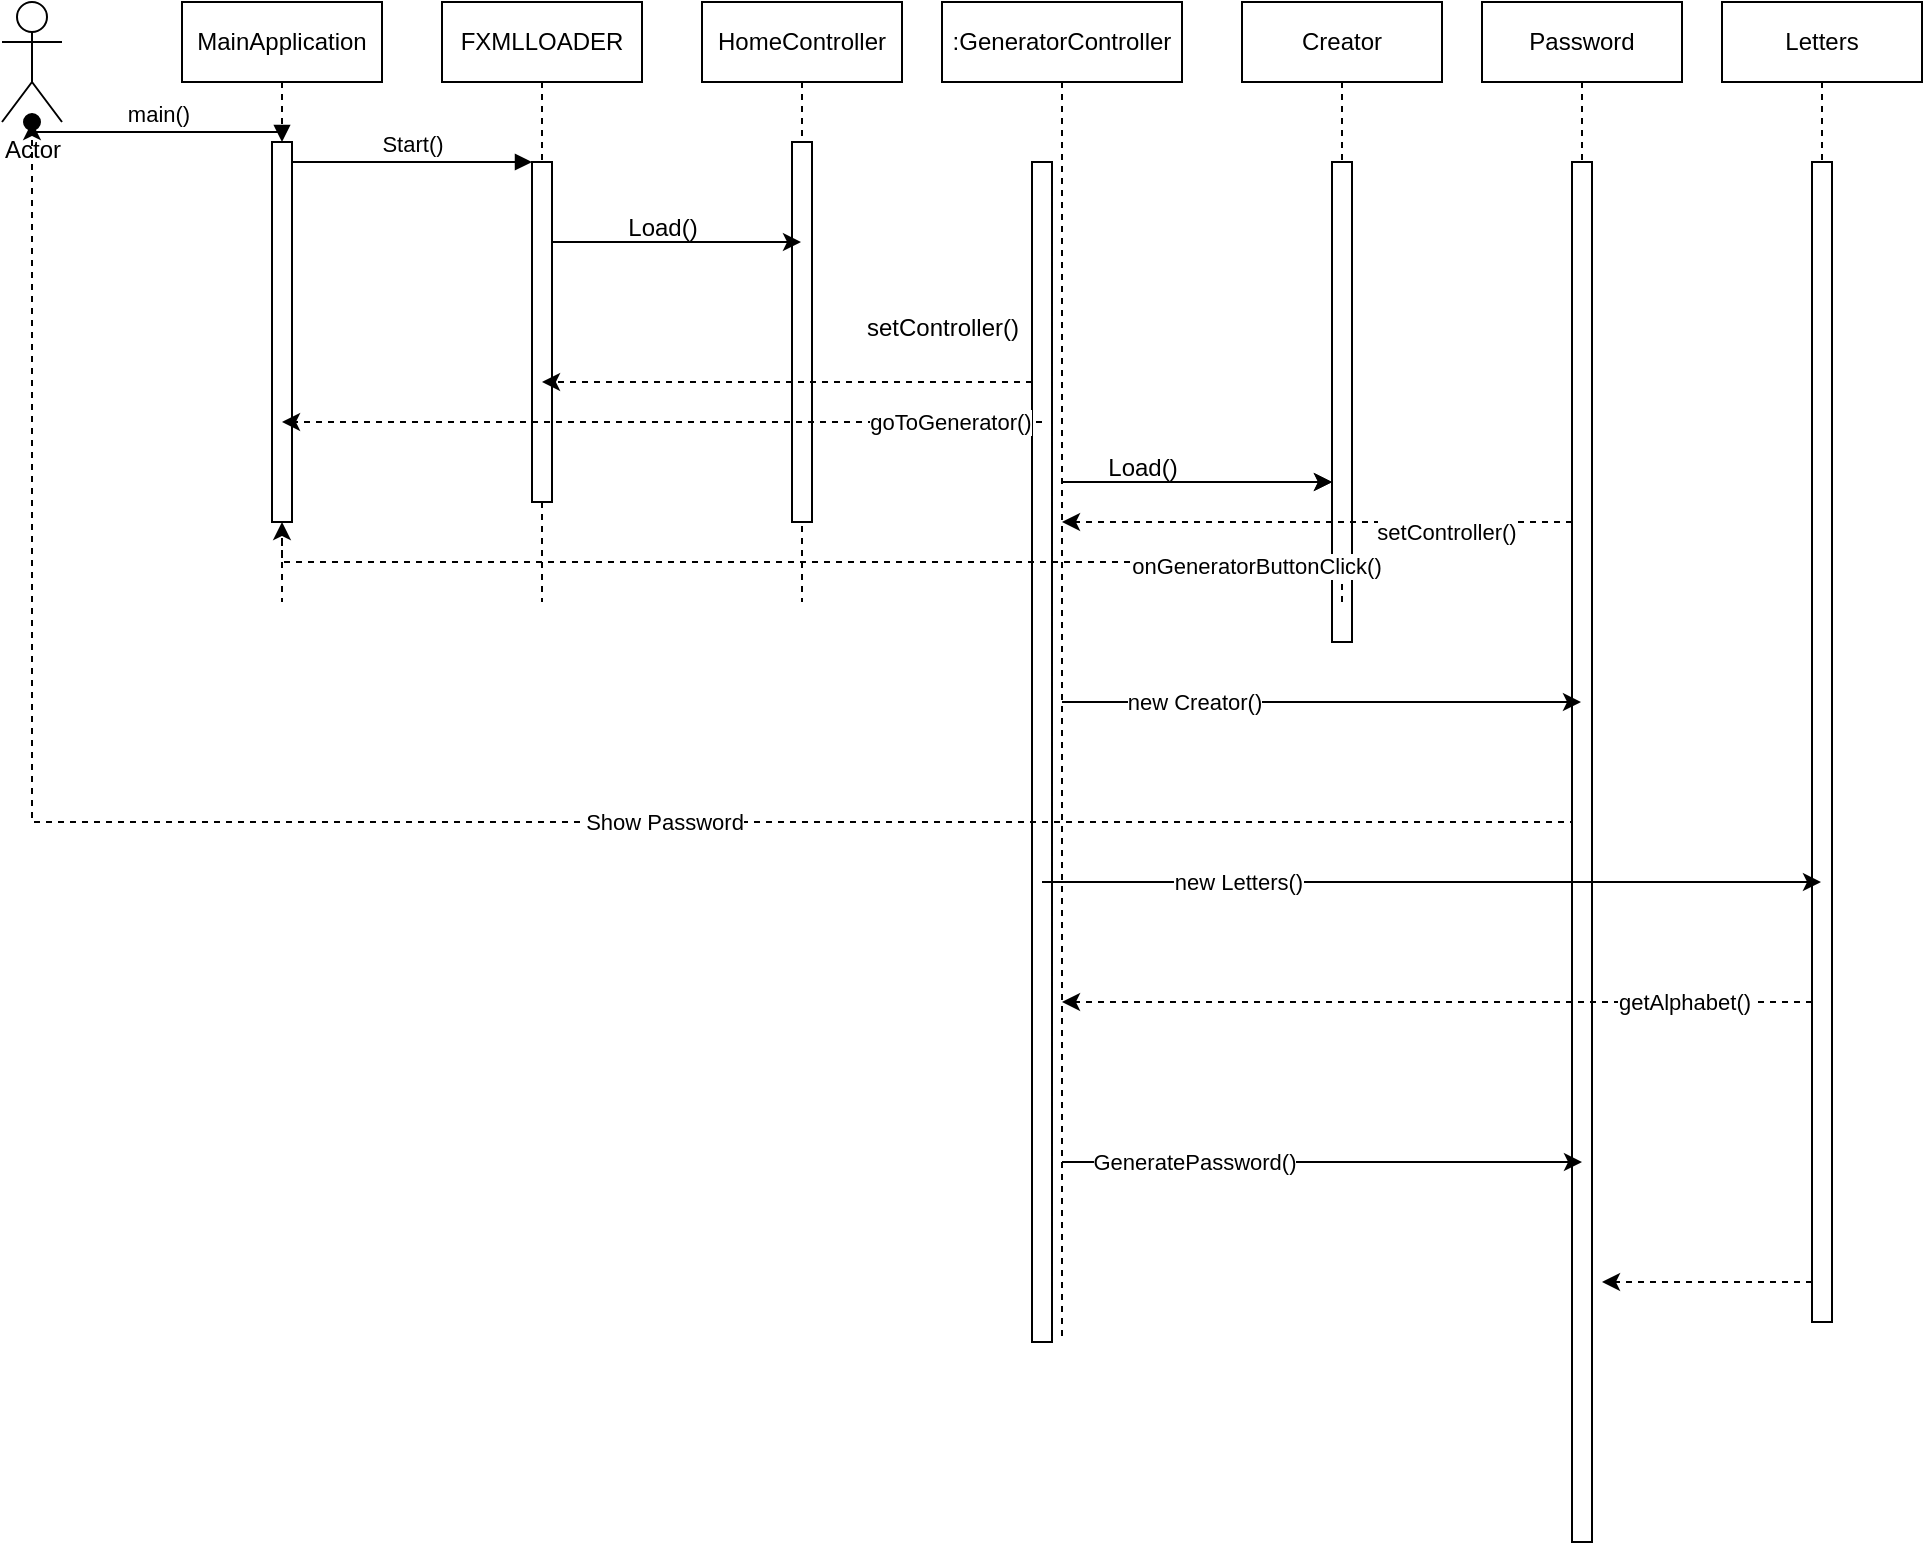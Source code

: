 <mxfile version="24.2.7" type="device">
  <diagram name="Page-1" id="2YBvvXClWsGukQMizWep">
    <mxGraphModel dx="1900" dy="522" grid="1" gridSize="10" guides="1" tooltips="1" connect="1" arrows="1" fold="1" page="1" pageScale="1" pageWidth="850" pageHeight="1100" math="0" shadow="0">
      <root>
        <mxCell id="0" />
        <mxCell id="1" parent="0" />
        <mxCell id="aM9ryv3xv72pqoxQDRHE-1" value="MainApplication" style="shape=umlLifeline;perimeter=lifelinePerimeter;whiteSpace=wrap;html=1;container=0;dropTarget=0;collapsible=0;recursiveResize=0;outlineConnect=0;portConstraint=eastwest;newEdgeStyle={&quot;edgeStyle&quot;:&quot;elbowEdgeStyle&quot;,&quot;elbow&quot;:&quot;vertical&quot;,&quot;curved&quot;:0,&quot;rounded&quot;:0};" parent="1" vertex="1">
          <mxGeometry x="10" y="40" width="100" height="300" as="geometry" />
        </mxCell>
        <mxCell id="aM9ryv3xv72pqoxQDRHE-2" value="" style="html=1;points=[];perimeter=orthogonalPerimeter;outlineConnect=0;targetShapes=umlLifeline;portConstraint=eastwest;newEdgeStyle={&quot;edgeStyle&quot;:&quot;elbowEdgeStyle&quot;,&quot;elbow&quot;:&quot;vertical&quot;,&quot;curved&quot;:0,&quot;rounded&quot;:0};" parent="aM9ryv3xv72pqoxQDRHE-1" vertex="1">
          <mxGeometry x="45" y="70" width="10" height="190" as="geometry" />
        </mxCell>
        <mxCell id="aM9ryv3xv72pqoxQDRHE-5" value="FXMLLOADER" style="shape=umlLifeline;perimeter=lifelinePerimeter;whiteSpace=wrap;html=1;container=0;dropTarget=0;collapsible=0;recursiveResize=0;outlineConnect=0;portConstraint=eastwest;newEdgeStyle={&quot;edgeStyle&quot;:&quot;elbowEdgeStyle&quot;,&quot;elbow&quot;:&quot;vertical&quot;,&quot;curved&quot;:0,&quot;rounded&quot;:0};" parent="1" vertex="1">
          <mxGeometry x="140" y="40" width="100" height="300" as="geometry" />
        </mxCell>
        <mxCell id="aM9ryv3xv72pqoxQDRHE-6" value="" style="html=1;points=[];perimeter=orthogonalPerimeter;outlineConnect=0;targetShapes=umlLifeline;portConstraint=eastwest;newEdgeStyle={&quot;edgeStyle&quot;:&quot;elbowEdgeStyle&quot;,&quot;elbow&quot;:&quot;vertical&quot;,&quot;curved&quot;:0,&quot;rounded&quot;:0};" parent="aM9ryv3xv72pqoxQDRHE-5" vertex="1">
          <mxGeometry x="45" y="80" width="10" height="170" as="geometry" />
        </mxCell>
        <mxCell id="aM9ryv3xv72pqoxQDRHE-7" value="Start()" style="html=1;verticalAlign=bottom;endArrow=block;edgeStyle=elbowEdgeStyle;elbow=vertical;curved=0;rounded=0;" parent="1" source="aM9ryv3xv72pqoxQDRHE-2" target="aM9ryv3xv72pqoxQDRHE-6" edge="1">
          <mxGeometry relative="1" as="geometry">
            <mxPoint x="195" y="130" as="sourcePoint" />
            <Array as="points">
              <mxPoint x="180" y="120" />
            </Array>
          </mxGeometry>
        </mxCell>
        <mxCell id="vob3jWb5Fy5b7wQFXnts-8" value=":GeneratorController" style="shape=umlLifeline;perimeter=lifelinePerimeter;whiteSpace=wrap;html=1;container=0;dropTarget=0;collapsible=0;recursiveResize=0;outlineConnect=0;portConstraint=eastwest;newEdgeStyle={&quot;edgeStyle&quot;:&quot;elbowEdgeStyle&quot;,&quot;elbow&quot;:&quot;vertical&quot;,&quot;curved&quot;:0,&quot;rounded&quot;:0};" vertex="1" parent="1">
          <mxGeometry x="390" y="40" width="120" height="670" as="geometry" />
        </mxCell>
        <mxCell id="vob3jWb5Fy5b7wQFXnts-9" value="" style="html=1;points=[];perimeter=orthogonalPerimeter;outlineConnect=0;targetShapes=umlLifeline;portConstraint=eastwest;newEdgeStyle={&quot;edgeStyle&quot;:&quot;elbowEdgeStyle&quot;,&quot;elbow&quot;:&quot;vertical&quot;,&quot;curved&quot;:0,&quot;rounded&quot;:0};" vertex="1" parent="vob3jWb5Fy5b7wQFXnts-8">
          <mxGeometry x="45" y="80" width="10" height="590" as="geometry" />
        </mxCell>
        <mxCell id="vob3jWb5Fy5b7wQFXnts-10" value="HomeController" style="shape=umlLifeline;perimeter=lifelinePerimeter;whiteSpace=wrap;html=1;container=0;dropTarget=0;collapsible=0;recursiveResize=0;outlineConnect=0;portConstraint=eastwest;newEdgeStyle={&quot;edgeStyle&quot;:&quot;elbowEdgeStyle&quot;,&quot;elbow&quot;:&quot;vertical&quot;,&quot;curved&quot;:0,&quot;rounded&quot;:0};" vertex="1" parent="1">
          <mxGeometry x="270" y="40" width="100" height="300" as="geometry" />
        </mxCell>
        <mxCell id="vob3jWb5Fy5b7wQFXnts-11" value="" style="html=1;points=[];perimeter=orthogonalPerimeter;outlineConnect=0;targetShapes=umlLifeline;portConstraint=eastwest;newEdgeStyle={&quot;edgeStyle&quot;:&quot;elbowEdgeStyle&quot;,&quot;elbow&quot;:&quot;vertical&quot;,&quot;curved&quot;:0,&quot;rounded&quot;:0};" vertex="1" parent="vob3jWb5Fy5b7wQFXnts-10">
          <mxGeometry x="45" y="70" width="10" height="190" as="geometry" />
        </mxCell>
        <mxCell id="vob3jWb5Fy5b7wQFXnts-14" value="Creator" style="shape=umlLifeline;perimeter=lifelinePerimeter;whiteSpace=wrap;html=1;container=0;dropTarget=0;collapsible=0;recursiveResize=0;outlineConnect=0;portConstraint=eastwest;newEdgeStyle={&quot;edgeStyle&quot;:&quot;elbowEdgeStyle&quot;,&quot;elbow&quot;:&quot;vertical&quot;,&quot;curved&quot;:0,&quot;rounded&quot;:0};" vertex="1" parent="1">
          <mxGeometry x="540" y="40" width="100" height="320" as="geometry" />
        </mxCell>
        <mxCell id="vob3jWb5Fy5b7wQFXnts-15" value="" style="html=1;points=[];perimeter=orthogonalPerimeter;outlineConnect=0;targetShapes=umlLifeline;portConstraint=eastwest;newEdgeStyle={&quot;edgeStyle&quot;:&quot;elbowEdgeStyle&quot;,&quot;elbow&quot;:&quot;vertical&quot;,&quot;curved&quot;:0,&quot;rounded&quot;:0};" vertex="1" parent="vob3jWb5Fy5b7wQFXnts-14">
          <mxGeometry x="45" y="80" width="10" height="240" as="geometry" />
        </mxCell>
        <mxCell id="vob3jWb5Fy5b7wQFXnts-16" value="Actor" style="shape=umlActor;verticalLabelPosition=bottom;verticalAlign=top;html=1;outlineConnect=0;" vertex="1" parent="1">
          <mxGeometry x="-80" y="40" width="30" height="60" as="geometry" />
        </mxCell>
        <mxCell id="aM9ryv3xv72pqoxQDRHE-3" value="main()" style="html=1;verticalAlign=bottom;startArrow=oval;endArrow=block;startSize=8;edgeStyle=elbowEdgeStyle;elbow=vertical;curved=0;rounded=0;" parent="1" target="aM9ryv3xv72pqoxQDRHE-2" edge="1" source="vob3jWb5Fy5b7wQFXnts-16">
          <mxGeometry relative="1" as="geometry">
            <mxPoint x="-5" y="110" as="sourcePoint" />
          </mxGeometry>
        </mxCell>
        <mxCell id="vob3jWb5Fy5b7wQFXnts-18" value="Password" style="shape=umlLifeline;perimeter=lifelinePerimeter;whiteSpace=wrap;html=1;container=0;dropTarget=0;collapsible=0;recursiveResize=0;outlineConnect=0;portConstraint=eastwest;newEdgeStyle={&quot;edgeStyle&quot;:&quot;elbowEdgeStyle&quot;,&quot;elbow&quot;:&quot;vertical&quot;,&quot;curved&quot;:0,&quot;rounded&quot;:0};" vertex="1" parent="1">
          <mxGeometry x="660" y="40" width="100" height="770" as="geometry" />
        </mxCell>
        <mxCell id="vob3jWb5Fy5b7wQFXnts-19" value="" style="html=1;points=[];perimeter=orthogonalPerimeter;outlineConnect=0;targetShapes=umlLifeline;portConstraint=eastwest;newEdgeStyle={&quot;edgeStyle&quot;:&quot;elbowEdgeStyle&quot;,&quot;elbow&quot;:&quot;vertical&quot;,&quot;curved&quot;:0,&quot;rounded&quot;:0};" vertex="1" parent="vob3jWb5Fy5b7wQFXnts-18">
          <mxGeometry x="45" y="80" width="10" height="690" as="geometry" />
        </mxCell>
        <mxCell id="vob3jWb5Fy5b7wQFXnts-20" value="Letters" style="shape=umlLifeline;perimeter=lifelinePerimeter;whiteSpace=wrap;html=1;container=0;dropTarget=0;collapsible=0;recursiveResize=0;outlineConnect=0;portConstraint=eastwest;newEdgeStyle={&quot;edgeStyle&quot;:&quot;elbowEdgeStyle&quot;,&quot;elbow&quot;:&quot;vertical&quot;,&quot;curved&quot;:0,&quot;rounded&quot;:0};" vertex="1" parent="1">
          <mxGeometry x="780" y="40" width="100" height="660" as="geometry" />
        </mxCell>
        <mxCell id="vob3jWb5Fy5b7wQFXnts-21" value="" style="html=1;points=[];perimeter=orthogonalPerimeter;outlineConnect=0;targetShapes=umlLifeline;portConstraint=eastwest;newEdgeStyle={&quot;edgeStyle&quot;:&quot;elbowEdgeStyle&quot;,&quot;elbow&quot;:&quot;vertical&quot;,&quot;curved&quot;:0,&quot;rounded&quot;:0};" vertex="1" parent="vob3jWb5Fy5b7wQFXnts-20">
          <mxGeometry x="45" y="80" width="10" height="580" as="geometry" />
        </mxCell>
        <mxCell id="vob3jWb5Fy5b7wQFXnts-23" value="" style="edgeStyle=elbowEdgeStyle;rounded=0;orthogonalLoop=1;jettySize=auto;html=1;elbow=vertical;curved=0;" edge="1" parent="1">
          <mxGeometry relative="1" as="geometry">
            <mxPoint x="195" y="160" as="sourcePoint" />
            <mxPoint x="319.5" y="160" as="targetPoint" />
          </mxGeometry>
        </mxCell>
        <mxCell id="vob3jWb5Fy5b7wQFXnts-24" value="Load()" style="text;html=1;align=center;verticalAlign=middle;resizable=0;points=[];autosize=1;strokeColor=none;fillColor=none;" vertex="1" parent="1">
          <mxGeometry x="220" y="138" width="60" height="30" as="geometry" />
        </mxCell>
        <mxCell id="vob3jWb5Fy5b7wQFXnts-25" style="edgeStyle=elbowEdgeStyle;rounded=0;orthogonalLoop=1;jettySize=auto;html=1;elbow=vertical;curved=0;strokeColor=default;dashed=1;" edge="1" parent="1" source="vob3jWb5Fy5b7wQFXnts-9" target="aM9ryv3xv72pqoxQDRHE-5">
          <mxGeometry relative="1" as="geometry" />
        </mxCell>
        <mxCell id="vob3jWb5Fy5b7wQFXnts-26" value="setController()" style="text;html=1;align=center;verticalAlign=middle;resizable=0;points=[];autosize=1;strokeColor=none;fillColor=none;" vertex="1" parent="1">
          <mxGeometry x="340" y="188" width="100" height="30" as="geometry" />
        </mxCell>
        <mxCell id="vob3jWb5Fy5b7wQFXnts-27" style="edgeStyle=elbowEdgeStyle;rounded=0;orthogonalLoop=1;jettySize=auto;html=1;elbow=vertical;curved=0;strokeColor=default;dashed=1;" edge="1" parent="1" target="aM9ryv3xv72pqoxQDRHE-1">
          <mxGeometry relative="1" as="geometry">
            <mxPoint x="440" y="250" as="sourcePoint" />
            <mxPoint x="195" y="250" as="targetPoint" />
          </mxGeometry>
        </mxCell>
        <mxCell id="vob3jWb5Fy5b7wQFXnts-28" value="goToGenerator()" style="edgeLabel;html=1;align=center;verticalAlign=middle;resizable=0;points=[];" vertex="1" connectable="0" parent="vob3jWb5Fy5b7wQFXnts-27">
          <mxGeometry x="-0.755" relative="1" as="geometry">
            <mxPoint as="offset" />
          </mxGeometry>
        </mxCell>
        <mxCell id="vob3jWb5Fy5b7wQFXnts-29" value="" style="edgeStyle=elbowEdgeStyle;rounded=0;orthogonalLoop=1;jettySize=auto;html=1;elbow=vertical;curved=0;" edge="1" parent="1" target="vob3jWb5Fy5b7wQFXnts-15">
          <mxGeometry relative="1" as="geometry">
            <mxPoint x="450" y="280" as="sourcePoint" />
            <mxPoint x="574.5" y="280" as="targetPoint" />
          </mxGeometry>
        </mxCell>
        <mxCell id="vob3jWb5Fy5b7wQFXnts-30" value="Load()" style="text;html=1;align=center;verticalAlign=middle;resizable=0;points=[];autosize=1;strokeColor=none;fillColor=none;" vertex="1" parent="1">
          <mxGeometry x="460" y="258" width="60" height="30" as="geometry" />
        </mxCell>
        <mxCell id="vob3jWb5Fy5b7wQFXnts-31" style="edgeStyle=elbowEdgeStyle;rounded=0;orthogonalLoop=1;jettySize=auto;html=1;elbow=vertical;curved=0;strokeColor=default;dashed=1;" edge="1" parent="1" source="vob3jWb5Fy5b7wQFXnts-19">
          <mxGeometry relative="1" as="geometry">
            <mxPoint x="695" y="300" as="sourcePoint" />
            <mxPoint x="450" y="300" as="targetPoint" />
          </mxGeometry>
        </mxCell>
        <mxCell id="vob3jWb5Fy5b7wQFXnts-32" value="setController()" style="edgeLabel;html=1;align=center;verticalAlign=middle;resizable=0;points=[];" vertex="1" connectable="0" parent="vob3jWb5Fy5b7wQFXnts-31">
          <mxGeometry x="-0.501" y="5" relative="1" as="geometry">
            <mxPoint as="offset" />
          </mxGeometry>
        </mxCell>
        <mxCell id="vob3jWb5Fy5b7wQFXnts-33" style="edgeStyle=elbowEdgeStyle;rounded=0;orthogonalLoop=1;jettySize=auto;html=1;elbow=vertical;curved=0;strokeColor=default;dashed=1;" edge="1" parent="1" target="aM9ryv3xv72pqoxQDRHE-2">
          <mxGeometry relative="1" as="geometry">
            <mxPoint x="590" y="340" as="sourcePoint" />
            <mxPoint x="210" y="340" as="targetPoint" />
          </mxGeometry>
        </mxCell>
        <mxCell id="vob3jWb5Fy5b7wQFXnts-35" value="onGeneratorButtonClick()" style="edgeLabel;html=1;align=center;verticalAlign=middle;resizable=0;points=[];" vertex="1" connectable="0" parent="vob3jWb5Fy5b7wQFXnts-33">
          <mxGeometry x="-0.777" y="2" relative="1" as="geometry">
            <mxPoint as="offset" />
          </mxGeometry>
        </mxCell>
        <mxCell id="vob3jWb5Fy5b7wQFXnts-37" value="" style="edgeStyle=elbowEdgeStyle;rounded=0;orthogonalLoop=1;jettySize=auto;html=1;elbow=vertical;curved=0;" edge="1" parent="1">
          <mxGeometry relative="1" as="geometry">
            <mxPoint x="450" y="280" as="sourcePoint" />
            <mxPoint x="585" y="280" as="targetPoint" />
          </mxGeometry>
        </mxCell>
        <mxCell id="vob3jWb5Fy5b7wQFXnts-38" value="" style="edgeStyle=elbowEdgeStyle;rounded=0;orthogonalLoop=1;jettySize=auto;html=1;elbow=vertical;curved=0;" edge="1" parent="1" target="vob3jWb5Fy5b7wQFXnts-18">
          <mxGeometry relative="1" as="geometry">
            <mxPoint x="450" y="390" as="sourcePoint" />
            <mxPoint x="585" y="390" as="targetPoint" />
          </mxGeometry>
        </mxCell>
        <mxCell id="vob3jWb5Fy5b7wQFXnts-39" value="new Creator()" style="edgeLabel;html=1;align=center;verticalAlign=middle;resizable=0;points=[];" vertex="1" connectable="0" parent="vob3jWb5Fy5b7wQFXnts-38">
          <mxGeometry x="-0.496" relative="1" as="geometry">
            <mxPoint as="offset" />
          </mxGeometry>
        </mxCell>
        <mxCell id="vob3jWb5Fy5b7wQFXnts-40" value="" style="edgeStyle=elbowEdgeStyle;rounded=0;orthogonalLoop=1;jettySize=auto;html=1;elbow=vertical;curved=0;" edge="1" parent="1" target="vob3jWb5Fy5b7wQFXnts-20">
          <mxGeometry relative="1" as="geometry">
            <mxPoint x="440" y="480" as="sourcePoint" />
            <mxPoint x="700" y="480" as="targetPoint" />
          </mxGeometry>
        </mxCell>
        <mxCell id="vob3jWb5Fy5b7wQFXnts-41" value="new Letters()" style="edgeLabel;html=1;align=center;verticalAlign=middle;resizable=0;points=[];" vertex="1" connectable="0" parent="vob3jWb5Fy5b7wQFXnts-40">
          <mxGeometry x="-0.496" relative="1" as="geometry">
            <mxPoint as="offset" />
          </mxGeometry>
        </mxCell>
        <mxCell id="vob3jWb5Fy5b7wQFXnts-42" style="edgeStyle=elbowEdgeStyle;rounded=0;orthogonalLoop=1;jettySize=auto;html=1;elbow=vertical;curved=0;strokeColor=default;dashed=1;" edge="1" parent="1" target="vob3jWb5Fy5b7wQFXnts-8">
          <mxGeometry relative="1" as="geometry">
            <mxPoint x="825" y="540" as="sourcePoint" />
            <mxPoint x="570" y="540" as="targetPoint" />
          </mxGeometry>
        </mxCell>
        <mxCell id="vob3jWb5Fy5b7wQFXnts-44" value="getAlphabet()" style="edgeLabel;html=1;align=center;verticalAlign=middle;resizable=0;points=[];" vertex="1" connectable="0" parent="vob3jWb5Fy5b7wQFXnts-42">
          <mxGeometry x="-0.454" relative="1" as="geometry">
            <mxPoint x="38" as="offset" />
          </mxGeometry>
        </mxCell>
        <mxCell id="vob3jWb5Fy5b7wQFXnts-45" value="" style="edgeStyle=elbowEdgeStyle;rounded=0;orthogonalLoop=1;jettySize=auto;html=1;elbow=vertical;curved=0;" edge="1" parent="1">
          <mxGeometry relative="1" as="geometry">
            <mxPoint x="450" y="620" as="sourcePoint" />
            <mxPoint x="710" y="620" as="targetPoint" />
          </mxGeometry>
        </mxCell>
        <mxCell id="vob3jWb5Fy5b7wQFXnts-46" value="GeneratePassword()" style="edgeLabel;html=1;align=center;verticalAlign=middle;resizable=0;points=[];" vertex="1" connectable="0" parent="vob3jWb5Fy5b7wQFXnts-45">
          <mxGeometry x="-0.496" relative="1" as="geometry">
            <mxPoint as="offset" />
          </mxGeometry>
        </mxCell>
        <mxCell id="vob3jWb5Fy5b7wQFXnts-47" style="edgeStyle=elbowEdgeStyle;rounded=0;orthogonalLoop=1;jettySize=auto;html=1;elbow=vertical;curved=0;strokeColor=default;dashed=1;" edge="1" parent="1">
          <mxGeometry relative="1" as="geometry">
            <mxPoint x="825" y="680" as="sourcePoint" />
            <mxPoint x="720" y="680" as="targetPoint" />
          </mxGeometry>
        </mxCell>
        <mxCell id="vob3jWb5Fy5b7wQFXnts-50" style="edgeStyle=elbowEdgeStyle;rounded=0;orthogonalLoop=1;jettySize=auto;html=1;elbow=vertical;curved=0;strokeColor=default;dashed=1;" edge="1" parent="1" target="vob3jWb5Fy5b7wQFXnts-16">
          <mxGeometry relative="1" as="geometry">
            <mxPoint x="705" y="800" as="sourcePoint" />
            <mxPoint x="330" y="800" as="targetPoint" />
          </mxGeometry>
        </mxCell>
        <mxCell id="vob3jWb5Fy5b7wQFXnts-51" value="Show Password" style="edgeLabel;html=1;align=center;verticalAlign=middle;resizable=0;points=[];" vertex="1" connectable="0" parent="vob3jWb5Fy5b7wQFXnts-50">
          <mxGeometry x="-0.454" relative="1" as="geometry">
            <mxPoint x="-403" as="offset" />
          </mxGeometry>
        </mxCell>
      </root>
    </mxGraphModel>
  </diagram>
</mxfile>
